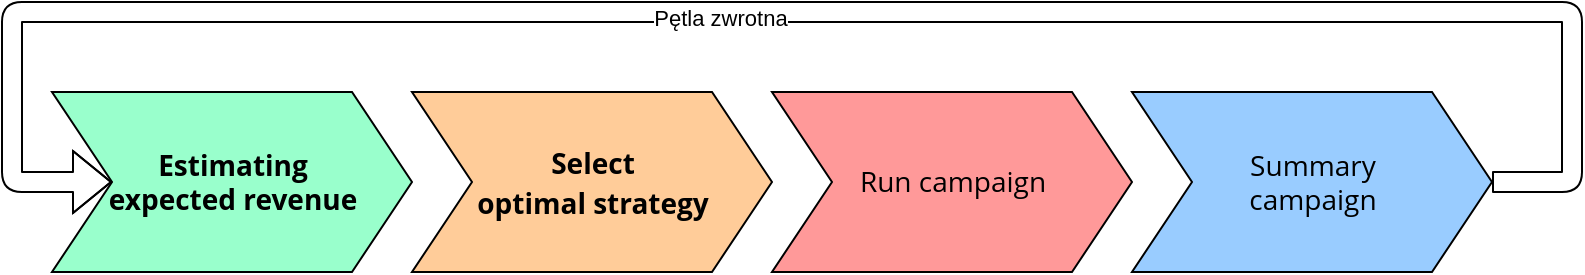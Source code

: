 <mxfile version="15.6.0" type="device"><diagram id="QzOqGeDf1JgUvc-LzIhI" name="Page-1"><mxGraphModel dx="1618" dy="816" grid="1" gridSize="10" guides="1" tooltips="1" connect="1" arrows="1" fold="1" page="1" pageScale="1" pageWidth="850" pageHeight="1100" math="0" shadow="0"><root><mxCell id="0"/><mxCell id="1" parent="0"/><mxCell id="6" value="&lt;font color=&quot;#000000&quot; face=&quot;Open sans&quot;&gt;&lt;span style=&quot;font-size: 14px&quot;&gt;&lt;b&gt;Estimating&lt;br&gt;expected revenue&lt;/b&gt;&lt;/span&gt;&lt;/font&gt;" style="html=1;shadow=0;dashed=0;align=center;verticalAlign=middle;shape=mxgraph.arrows2.arrow;dy=0;dx=30;notch=30;fillColor=#99FFCC;" parent="1" vertex="1"><mxGeometry x="70" y="250" width="180" height="90" as="geometry"/></mxCell><mxCell id="7" value="&lt;font face=&quot;Open sans&quot; color=&quot;#000000&quot;&gt;&lt;span style=&quot;font-size: 14px&quot;&gt;&lt;b&gt;Select&lt;br&gt;optimal strategy&lt;/b&gt;&lt;/span&gt;&lt;/font&gt;" style="html=1;shadow=0;dashed=0;align=center;verticalAlign=middle;shape=mxgraph.arrows2.arrow;dy=0;dx=30;notch=30;fillColor=#FFCC99;fontSize=16;" parent="1" vertex="1"><mxGeometry x="250" y="250" width="180" height="90" as="geometry"/></mxCell><mxCell id="8" value="&lt;font face=&quot;Open sans&quot; color=&quot;#000000&quot;&gt;&lt;span style=&quot;font-size: 14px&quot;&gt;Run campaign&lt;/span&gt;&lt;/font&gt;" style="html=1;shadow=0;dashed=0;align=center;verticalAlign=middle;shape=mxgraph.arrows2.arrow;dy=0;dx=30;notch=30;fillColor=#FF9999;" parent="1" vertex="1"><mxGeometry x="430" y="250" width="180" height="90" as="geometry"/></mxCell><mxCell id="9" value="&lt;font face=&quot;Open sans&quot; data-font-src=&quot;https://fonts.googleapis.com/css?family=Open+sans&quot; style=&quot;font-size: 14px&quot; color=&quot;#000000&quot;&gt;Summary&lt;br&gt;campaign&lt;/font&gt;" style="html=1;shadow=0;dashed=0;align=center;verticalAlign=middle;shape=mxgraph.arrows2.arrow;dy=0;dx=30;notch=30;fillColor=#99CCFF;" parent="1" vertex="1"><mxGeometry x="610" y="250" width="180" height="90" as="geometry"/></mxCell><mxCell id="10" value="" style="shape=flexArrow;endArrow=classic;html=1;entryX=0;entryY=0.5;entryDx=30;entryDy=0;entryPerimeter=0;exitX=1;exitY=0.5;exitDx=0;exitDy=0;exitPerimeter=0;" parent="1" source="9" target="6" edge="1"><mxGeometry width="50" height="50" relative="1" as="geometry"><mxPoint x="800" y="340" as="sourcePoint"/><mxPoint x="450" y="340" as="targetPoint"/><Array as="points"><mxPoint x="830" y="295"/><mxPoint x="830" y="210"/><mxPoint x="50" y="210"/><mxPoint x="50" y="295"/></Array></mxGeometry></mxCell><mxCell id="11" value="Pętla zwrotna" style="edgeLabel;html=1;align=center;verticalAlign=middle;resizable=0;points=[];" parent="10" vertex="1" connectable="0"><mxGeometry x="0.061" y="3" relative="1" as="geometry"><mxPoint as="offset"/></mxGeometry></mxCell></root></mxGraphModel></diagram></mxfile>